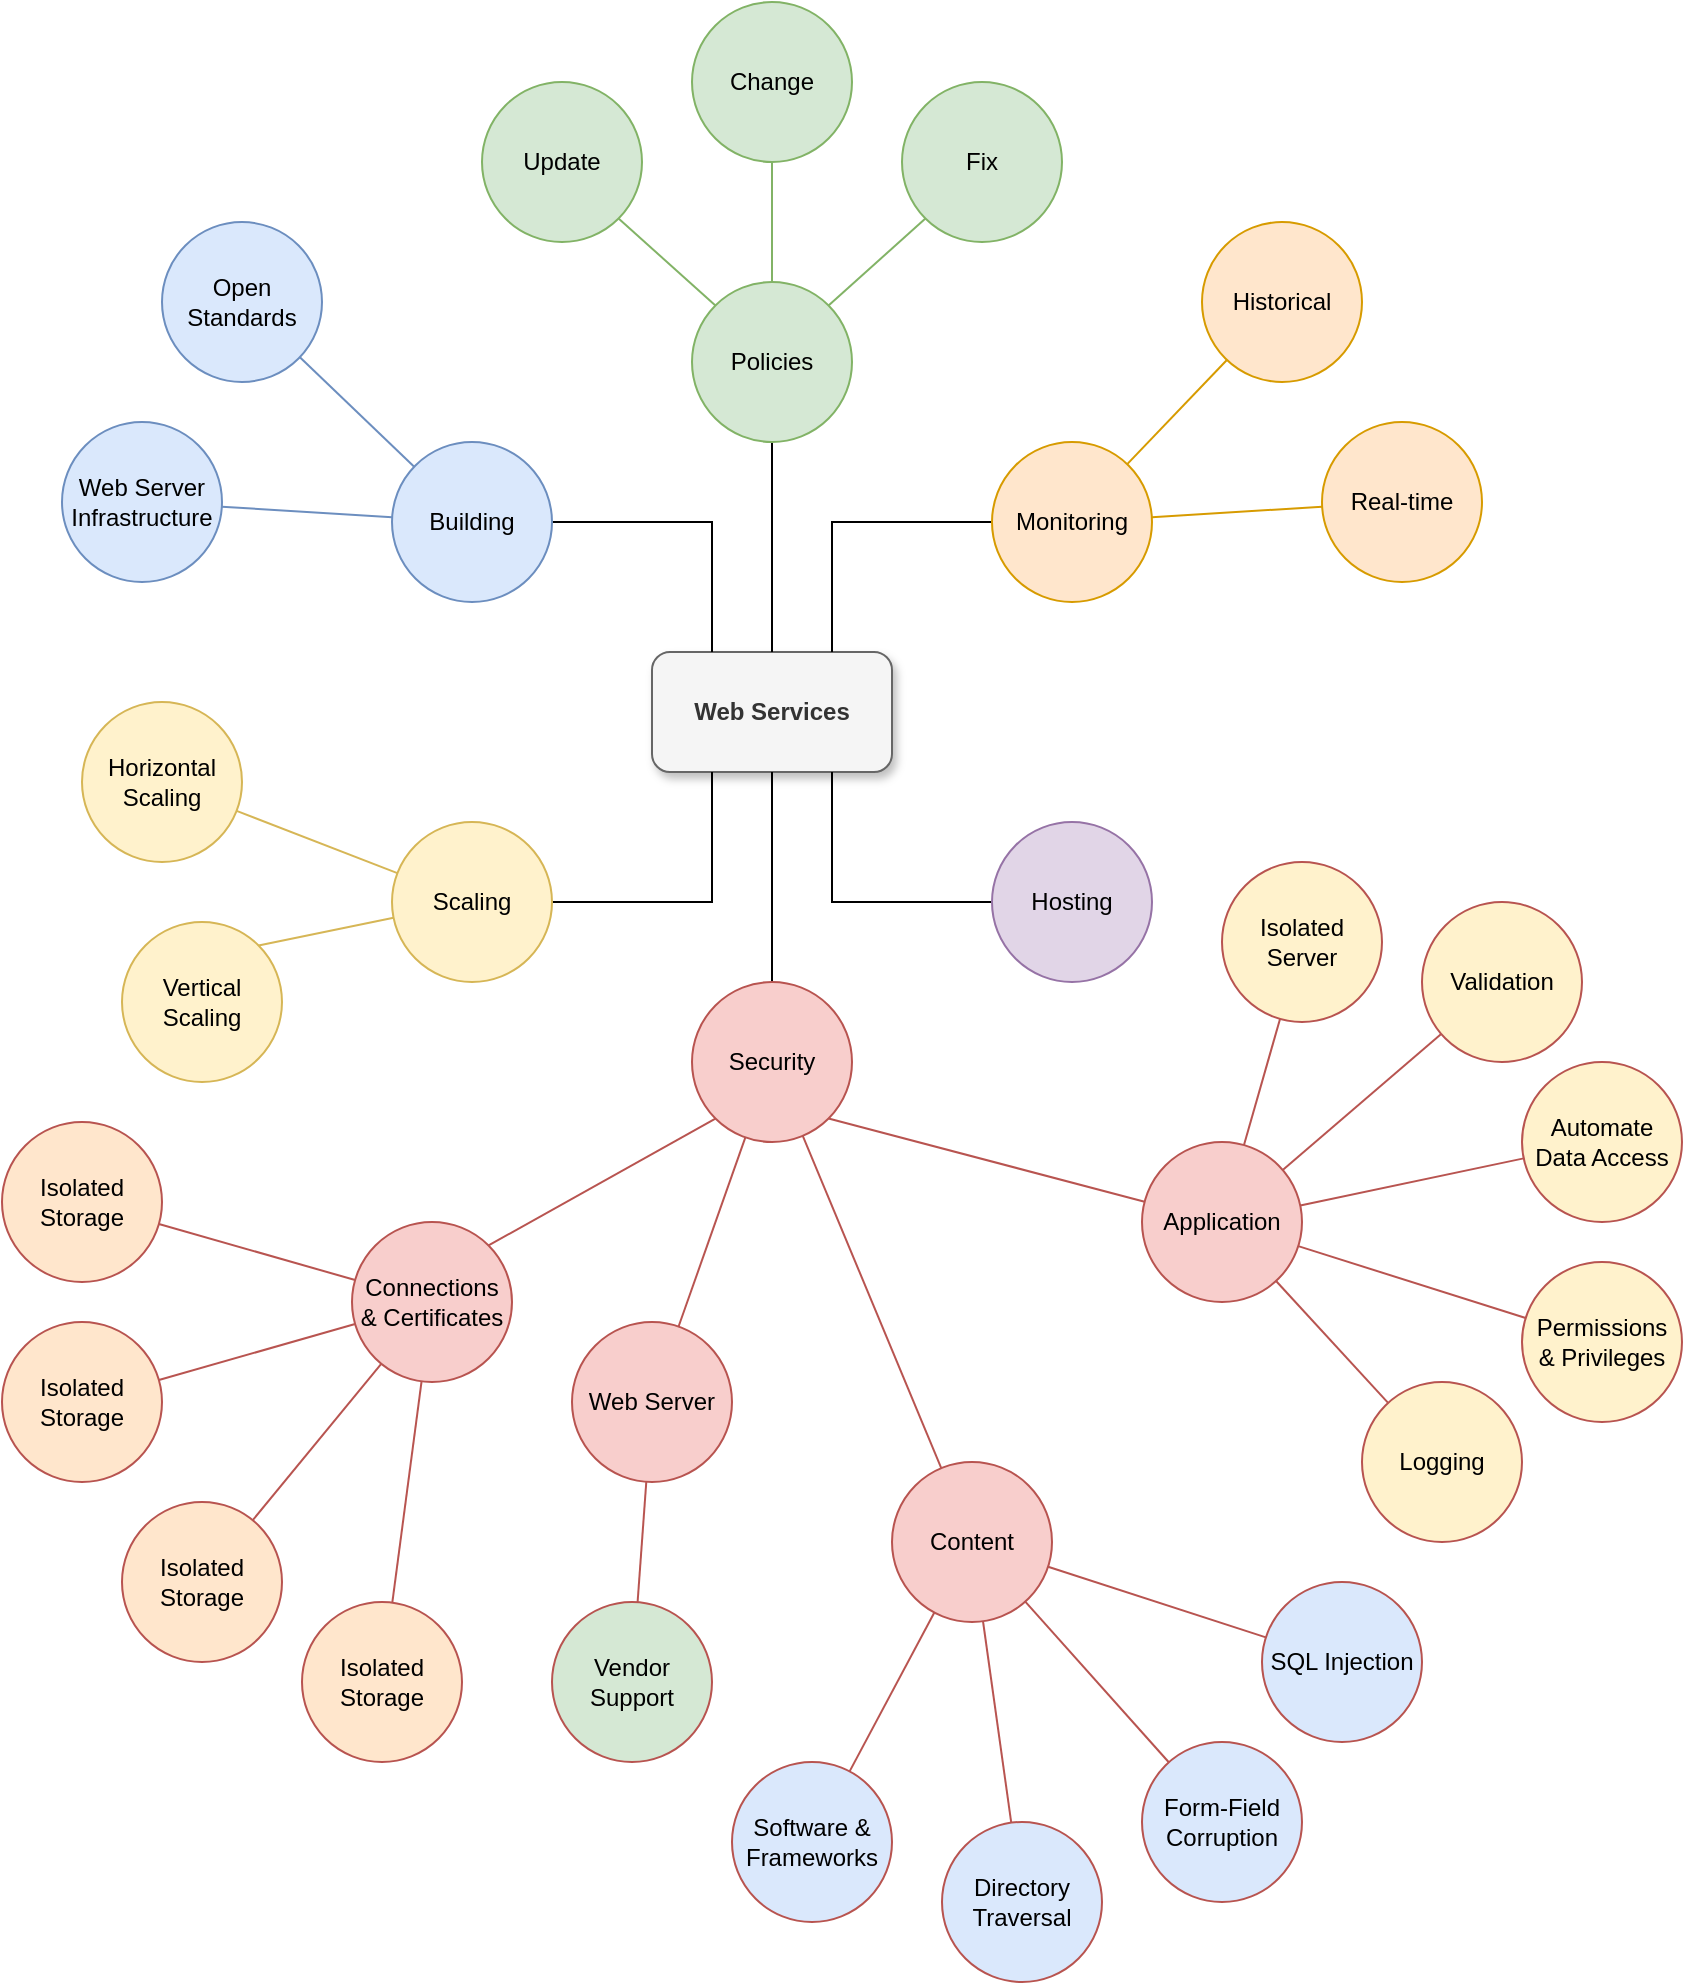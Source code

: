 <mxfile version="17.2.4" type="github">
  <diagram id="24S-3uZ9o3oFJGHXSIlB" name="Page-1">
    <mxGraphModel dx="1673" dy="1085" grid="1" gridSize="10" guides="1" tooltips="1" connect="1" arrows="1" fold="1" page="1" pageScale="1" pageWidth="850" pageHeight="1100" math="0" shadow="0">
      <root>
        <mxCell id="0" />
        <mxCell id="1" parent="0" />
        <mxCell id="C-41xfws82V7MeyMws4P-3" value="Web Services" style="rounded=1;whiteSpace=wrap;html=1;shadow=1;glass=0;sketch=0;fillColor=#f5f5f5;fontColor=#333333;strokeColor=#666666;fontStyle=1" parent="1" vertex="1">
          <mxGeometry x="365" y="415" width="120" height="60" as="geometry" />
        </mxCell>
        <mxCell id="RIXVrHPqZjZGEqXnlm6z-10" style="edgeStyle=orthogonalEdgeStyle;rounded=0;orthogonalLoop=1;jettySize=auto;html=1;entryX=0.25;entryY=0;entryDx=0;entryDy=0;endArrow=none;endFill=0;" parent="1" source="C-41xfws82V7MeyMws4P-4" target="C-41xfws82V7MeyMws4P-3" edge="1">
          <mxGeometry relative="1" as="geometry" />
        </mxCell>
        <mxCell id="C-41xfws82V7MeyMws4P-4" value="Building" style="ellipse;whiteSpace=wrap;html=1;aspect=fixed;fillColor=#dae8fc;strokeColor=#6c8ebf;" parent="1" vertex="1">
          <mxGeometry x="235" y="310" width="80" height="80" as="geometry" />
        </mxCell>
        <mxCell id="RIXVrHPqZjZGEqXnlm6z-11" style="edgeStyle=orthogonalEdgeStyle;rounded=0;orthogonalLoop=1;jettySize=auto;html=1;entryX=0.5;entryY=0;entryDx=0;entryDy=0;endArrow=none;endFill=0;" parent="1" source="RIXVrHPqZjZGEqXnlm6z-1" target="C-41xfws82V7MeyMws4P-3" edge="1">
          <mxGeometry relative="1" as="geometry" />
        </mxCell>
        <mxCell id="RIXVrHPqZjZGEqXnlm6z-1" value="Policies" style="ellipse;whiteSpace=wrap;html=1;aspect=fixed;fillColor=#d5e8d4;strokeColor=#82b366;" parent="1" vertex="1">
          <mxGeometry x="385" y="230" width="80" height="80" as="geometry" />
        </mxCell>
        <mxCell id="RIXVrHPqZjZGEqXnlm6z-12" style="edgeStyle=orthogonalEdgeStyle;rounded=0;orthogonalLoop=1;jettySize=auto;html=1;entryX=0.75;entryY=0;entryDx=0;entryDy=0;endArrow=none;endFill=0;" parent="1" source="RIXVrHPqZjZGEqXnlm6z-2" target="C-41xfws82V7MeyMws4P-3" edge="1">
          <mxGeometry relative="1" as="geometry" />
        </mxCell>
        <mxCell id="RIXVrHPqZjZGEqXnlm6z-2" value="Monitoring" style="ellipse;whiteSpace=wrap;html=1;aspect=fixed;fillColor=#ffe6cc;strokeColor=#d79b00;" parent="1" vertex="1">
          <mxGeometry x="535" y="310" width="80" height="80" as="geometry" />
        </mxCell>
        <mxCell id="RIXVrHPqZjZGEqXnlm6z-9" style="edgeStyle=orthogonalEdgeStyle;rounded=0;orthogonalLoop=1;jettySize=auto;html=1;entryX=0.25;entryY=1;entryDx=0;entryDy=0;endArrow=none;endFill=0;" parent="1" source="RIXVrHPqZjZGEqXnlm6z-3" target="C-41xfws82V7MeyMws4P-3" edge="1">
          <mxGeometry relative="1" as="geometry" />
        </mxCell>
        <mxCell id="RIXVrHPqZjZGEqXnlm6z-3" value="Scaling" style="ellipse;whiteSpace=wrap;html=1;aspect=fixed;fillColor=#fff2cc;strokeColor=#d6b656;" parent="1" vertex="1">
          <mxGeometry x="235" y="500" width="80" height="80" as="geometry" />
        </mxCell>
        <mxCell id="RIXVrHPqZjZGEqXnlm6z-8" style="edgeStyle=orthogonalEdgeStyle;rounded=0;orthogonalLoop=1;jettySize=auto;html=1;entryX=0.75;entryY=1;entryDx=0;entryDy=0;endArrow=none;endFill=0;" parent="1" source="RIXVrHPqZjZGEqXnlm6z-4" target="C-41xfws82V7MeyMws4P-3" edge="1">
          <mxGeometry relative="1" as="geometry" />
        </mxCell>
        <mxCell id="RIXVrHPqZjZGEqXnlm6z-4" value="Hosting" style="ellipse;whiteSpace=wrap;html=1;aspect=fixed;fillColor=#e1d5e7;strokeColor=#9673a6;" parent="1" vertex="1">
          <mxGeometry x="535" y="500" width="80" height="80" as="geometry" />
        </mxCell>
        <mxCell id="RIXVrHPqZjZGEqXnlm6z-7" style="edgeStyle=orthogonalEdgeStyle;rounded=0;orthogonalLoop=1;jettySize=auto;html=1;entryX=0.5;entryY=1;entryDx=0;entryDy=0;endArrow=none;endFill=0;" parent="1" source="RIXVrHPqZjZGEqXnlm6z-5" target="C-41xfws82V7MeyMws4P-3" edge="1">
          <mxGeometry relative="1" as="geometry" />
        </mxCell>
        <mxCell id="RIXVrHPqZjZGEqXnlm6z-5" value="Security" style="ellipse;whiteSpace=wrap;html=1;aspect=fixed;fillColor=#f8cecc;strokeColor=#B85450;" parent="1" vertex="1">
          <mxGeometry x="385" y="580" width="80" height="80" as="geometry" />
        </mxCell>
        <mxCell id="RIXVrHPqZjZGEqXnlm6z-19" style="edgeStyle=none;rounded=0;orthogonalLoop=1;jettySize=auto;html=1;exitX=0;exitY=1;exitDx=0;exitDy=0;entryX=1;entryY=0;entryDx=0;entryDy=0;endArrow=none;endFill=0;fillColor=#d5e8d4;strokeColor=#82b366;" parent="1" source="RIXVrHPqZjZGEqXnlm6z-14" target="RIXVrHPqZjZGEqXnlm6z-1" edge="1">
          <mxGeometry relative="1" as="geometry" />
        </mxCell>
        <mxCell id="RIXVrHPqZjZGEqXnlm6z-14" value="Fix" style="ellipse;whiteSpace=wrap;html=1;aspect=fixed;fillColor=#d5e8d4;strokeColor=#82b366;" parent="1" vertex="1">
          <mxGeometry x="490" y="130" width="80" height="80" as="geometry" />
        </mxCell>
        <mxCell id="RIXVrHPqZjZGEqXnlm6z-20" style="edgeStyle=none;rounded=0;orthogonalLoop=1;jettySize=auto;html=1;entryX=0.5;entryY=0;entryDx=0;entryDy=0;endArrow=none;endFill=0;fillColor=#d5e8d4;strokeColor=#82b366;" parent="1" source="RIXVrHPqZjZGEqXnlm6z-15" target="RIXVrHPqZjZGEqXnlm6z-1" edge="1">
          <mxGeometry relative="1" as="geometry" />
        </mxCell>
        <mxCell id="RIXVrHPqZjZGEqXnlm6z-15" value="Change" style="ellipse;whiteSpace=wrap;html=1;aspect=fixed;fillColor=#d5e8d4;strokeColor=#82b366;" parent="1" vertex="1">
          <mxGeometry x="385" y="90" width="80" height="80" as="geometry" />
        </mxCell>
        <mxCell id="RIXVrHPqZjZGEqXnlm6z-18" style="rounded=0;orthogonalLoop=1;jettySize=auto;html=1;exitX=1;exitY=1;exitDx=0;exitDy=0;entryX=0;entryY=0;entryDx=0;entryDy=0;endArrow=none;endFill=0;fillColor=#d5e8d4;strokeColor=#82b366;" parent="1" source="RIXVrHPqZjZGEqXnlm6z-16" target="RIXVrHPqZjZGEqXnlm6z-1" edge="1">
          <mxGeometry relative="1" as="geometry" />
        </mxCell>
        <mxCell id="RIXVrHPqZjZGEqXnlm6z-16" value="Update" style="ellipse;whiteSpace=wrap;html=1;aspect=fixed;fillColor=#d5e8d4;strokeColor=#82b366;" parent="1" vertex="1">
          <mxGeometry x="280" y="130" width="80" height="80" as="geometry" />
        </mxCell>
        <mxCell id="RIXVrHPqZjZGEqXnlm6z-45" style="edgeStyle=none;rounded=0;orthogonalLoop=1;jettySize=auto;html=1;endArrow=none;endFill=0;fillColor=#dae8fc;strokeColor=#6c8ebf;" parent="1" source="RIXVrHPqZjZGEqXnlm6z-21" target="C-41xfws82V7MeyMws4P-4" edge="1">
          <mxGeometry relative="1" as="geometry" />
        </mxCell>
        <mxCell id="RIXVrHPqZjZGEqXnlm6z-21" value="Open Standards" style="ellipse;whiteSpace=wrap;html=1;aspect=fixed;fillColor=#dae8fc;strokeColor=#6c8ebf;" parent="1" vertex="1">
          <mxGeometry x="120" y="200" width="80" height="80" as="geometry" />
        </mxCell>
        <mxCell id="RIXVrHPqZjZGEqXnlm6z-46" style="edgeStyle=none;rounded=0;orthogonalLoop=1;jettySize=auto;html=1;endArrow=none;endFill=0;fillColor=#dae8fc;strokeColor=#6c8ebf;" parent="1" source="RIXVrHPqZjZGEqXnlm6z-22" target="C-41xfws82V7MeyMws4P-4" edge="1">
          <mxGeometry relative="1" as="geometry" />
        </mxCell>
        <mxCell id="RIXVrHPqZjZGEqXnlm6z-22" value="Web Server Infrastructure" style="ellipse;whiteSpace=wrap;html=1;aspect=fixed;fillColor=#dae8fc;strokeColor=#6c8ebf;" parent="1" vertex="1">
          <mxGeometry x="70" y="300" width="80" height="80" as="geometry" />
        </mxCell>
        <mxCell id="RIXVrHPqZjZGEqXnlm6z-33" style="edgeStyle=none;rounded=0;orthogonalLoop=1;jettySize=auto;html=1;exitX=1;exitY=0;exitDx=0;exitDy=0;entryX=0;entryY=1;entryDx=0;entryDy=0;endArrow=none;endFill=0;fillColor=#f8cecc;strokeColor=#B85450;" parent="1" source="RIXVrHPqZjZGEqXnlm6z-27" target="RIXVrHPqZjZGEqXnlm6z-5" edge="1">
          <mxGeometry relative="1" as="geometry" />
        </mxCell>
        <mxCell id="RIXVrHPqZjZGEqXnlm6z-27" value="Connections &amp;amp; Certificates" style="ellipse;whiteSpace=wrap;html=1;aspect=fixed;fillColor=#f8cecc;strokeColor=#B85450;" parent="1" vertex="1">
          <mxGeometry x="215" y="700" width="80" height="80" as="geometry" />
        </mxCell>
        <mxCell id="RIXVrHPqZjZGEqXnlm6z-34" style="edgeStyle=none;rounded=0;orthogonalLoop=1;jettySize=auto;html=1;endArrow=none;endFill=0;fillColor=#f8cecc;strokeColor=#B85450;" parent="1" source="RIXVrHPqZjZGEqXnlm6z-30" target="RIXVrHPqZjZGEqXnlm6z-5" edge="1">
          <mxGeometry relative="1" as="geometry" />
        </mxCell>
        <mxCell id="RIXVrHPqZjZGEqXnlm6z-30" value="Web Server" style="ellipse;whiteSpace=wrap;html=1;aspect=fixed;fillColor=#f8cecc;strokeColor=#B85450;" parent="1" vertex="1">
          <mxGeometry x="325" y="750" width="80" height="80" as="geometry" />
        </mxCell>
        <mxCell id="RIXVrHPqZjZGEqXnlm6z-35" style="edgeStyle=none;rounded=0;orthogonalLoop=1;jettySize=auto;html=1;endArrow=none;endFill=0;fillColor=#f8cecc;strokeColor=#B85450;" parent="1" source="RIXVrHPqZjZGEqXnlm6z-31" target="RIXVrHPqZjZGEqXnlm6z-5" edge="1">
          <mxGeometry relative="1" as="geometry" />
        </mxCell>
        <mxCell id="RIXVrHPqZjZGEqXnlm6z-31" value="Content" style="ellipse;whiteSpace=wrap;html=1;aspect=fixed;fillColor=#f8cecc;strokeColor=#B85450;" parent="1" vertex="1">
          <mxGeometry x="485" y="820" width="80" height="80" as="geometry" />
        </mxCell>
        <mxCell id="RIXVrHPqZjZGEqXnlm6z-36" style="edgeStyle=none;rounded=0;orthogonalLoop=1;jettySize=auto;html=1;entryX=1;entryY=1;entryDx=0;entryDy=0;endArrow=none;endFill=0;fillColor=#f8cecc;strokeColor=#B85450;" parent="1" source="RIXVrHPqZjZGEqXnlm6z-32" target="RIXVrHPqZjZGEqXnlm6z-5" edge="1">
          <mxGeometry relative="1" as="geometry" />
        </mxCell>
        <mxCell id="RIXVrHPqZjZGEqXnlm6z-32" value="Application" style="ellipse;whiteSpace=wrap;html=1;aspect=fixed;fillColor=#f8cecc;strokeColor=#B85450;" parent="1" vertex="1">
          <mxGeometry x="610" y="660" width="80" height="80" as="geometry" />
        </mxCell>
        <mxCell id="RIXVrHPqZjZGEqXnlm6z-44" style="edgeStyle=none;rounded=0;orthogonalLoop=1;jettySize=auto;html=1;endArrow=none;endFill=0;fillColor=#ffe6cc;strokeColor=#d79b00;" parent="1" source="RIXVrHPqZjZGEqXnlm6z-37" target="RIXVrHPqZjZGEqXnlm6z-2" edge="1">
          <mxGeometry relative="1" as="geometry" />
        </mxCell>
        <mxCell id="RIXVrHPqZjZGEqXnlm6z-37" value="Historical" style="ellipse;whiteSpace=wrap;html=1;aspect=fixed;fillColor=#ffe6cc;strokeColor=#d79b00;" parent="1" vertex="1">
          <mxGeometry x="640" y="200" width="80" height="80" as="geometry" />
        </mxCell>
        <mxCell id="RIXVrHPqZjZGEqXnlm6z-43" style="edgeStyle=none;rounded=0;orthogonalLoop=1;jettySize=auto;html=1;endArrow=none;endFill=0;fillColor=#ffe6cc;strokeColor=#d79b00;" parent="1" source="RIXVrHPqZjZGEqXnlm6z-38" target="RIXVrHPqZjZGEqXnlm6z-2" edge="1">
          <mxGeometry relative="1" as="geometry" />
        </mxCell>
        <mxCell id="RIXVrHPqZjZGEqXnlm6z-38" value="Real-time" style="ellipse;whiteSpace=wrap;html=1;aspect=fixed;fillColor=#ffe6cc;strokeColor=#d79b00;" parent="1" vertex="1">
          <mxGeometry x="700" y="300" width="80" height="80" as="geometry" />
        </mxCell>
        <mxCell id="RIXVrHPqZjZGEqXnlm6z-41" style="edgeStyle=none;rounded=0;orthogonalLoop=1;jettySize=auto;html=1;endArrow=none;endFill=0;fillColor=#fff2cc;strokeColor=#d6b656;" parent="1" source="RIXVrHPqZjZGEqXnlm6z-39" target="RIXVrHPqZjZGEqXnlm6z-3" edge="1">
          <mxGeometry relative="1" as="geometry" />
        </mxCell>
        <mxCell id="RIXVrHPqZjZGEqXnlm6z-39" value="Horizontal Scaling" style="ellipse;whiteSpace=wrap;html=1;aspect=fixed;fillColor=#fff2cc;strokeColor=#d6b656;" parent="1" vertex="1">
          <mxGeometry x="80" y="440" width="80" height="80" as="geometry" />
        </mxCell>
        <mxCell id="RIXVrHPqZjZGEqXnlm6z-42" style="edgeStyle=none;rounded=0;orthogonalLoop=1;jettySize=auto;html=1;exitX=1;exitY=0;exitDx=0;exitDy=0;endArrow=none;endFill=0;fillColor=#fff2cc;strokeColor=#d6b656;" parent="1" source="RIXVrHPqZjZGEqXnlm6z-40" target="RIXVrHPqZjZGEqXnlm6z-3" edge="1">
          <mxGeometry relative="1" as="geometry" />
        </mxCell>
        <mxCell id="RIXVrHPqZjZGEqXnlm6z-40" value="Vertical Scaling" style="ellipse;whiteSpace=wrap;html=1;aspect=fixed;fillColor=#fff2cc;strokeColor=#d6b656;" parent="1" vertex="1">
          <mxGeometry x="100" y="550" width="80" height="80" as="geometry" />
        </mxCell>
        <mxCell id="yy4eT_4TmovEYwxp9Cs3-17" style="edgeStyle=none;rounded=0;orthogonalLoop=1;jettySize=auto;html=1;endArrow=none;endFill=0;fillColor=#f8cecc;strokeColor=#B85450;" edge="1" parent="1" source="yy4eT_4TmovEYwxp9Cs3-1" target="RIXVrHPqZjZGEqXnlm6z-27">
          <mxGeometry relative="1" as="geometry" />
        </mxCell>
        <mxCell id="yy4eT_4TmovEYwxp9Cs3-1" value="Isolated Storage" style="ellipse;whiteSpace=wrap;html=1;aspect=fixed;fillColor=#ffe6cc;strokeColor=#B85450;" vertex="1" parent="1">
          <mxGeometry x="40" y="750" width="80" height="80" as="geometry" />
        </mxCell>
        <mxCell id="yy4eT_4TmovEYwxp9Cs3-18" style="edgeStyle=none;rounded=0;orthogonalLoop=1;jettySize=auto;html=1;endArrow=none;endFill=0;fillColor=#f8cecc;strokeColor=#B85450;" edge="1" parent="1" source="yy4eT_4TmovEYwxp9Cs3-2" target="RIXVrHPqZjZGEqXnlm6z-27">
          <mxGeometry relative="1" as="geometry" />
        </mxCell>
        <mxCell id="yy4eT_4TmovEYwxp9Cs3-2" value="Isolated Storage" style="ellipse;whiteSpace=wrap;html=1;aspect=fixed;fillColor=#ffe6cc;strokeColor=#B85450;" vertex="1" parent="1">
          <mxGeometry x="100" y="840" width="80" height="80" as="geometry" />
        </mxCell>
        <mxCell id="yy4eT_4TmovEYwxp9Cs3-16" style="rounded=0;orthogonalLoop=1;jettySize=auto;html=1;endArrow=none;endFill=0;fillColor=#f8cecc;strokeColor=#B85450;" edge="1" parent="1" source="yy4eT_4TmovEYwxp9Cs3-3" target="RIXVrHPqZjZGEqXnlm6z-27">
          <mxGeometry relative="1" as="geometry" />
        </mxCell>
        <mxCell id="yy4eT_4TmovEYwxp9Cs3-3" value="Isolated Storage" style="ellipse;whiteSpace=wrap;html=1;aspect=fixed;fillColor=#ffe6cc;strokeColor=#B85450;" vertex="1" parent="1">
          <mxGeometry x="40" y="650" width="80" height="80" as="geometry" />
        </mxCell>
        <mxCell id="yy4eT_4TmovEYwxp9Cs3-19" style="edgeStyle=none;rounded=0;orthogonalLoop=1;jettySize=auto;html=1;endArrow=none;endFill=0;fillColor=#f8cecc;strokeColor=#B85450;" edge="1" parent="1" source="yy4eT_4TmovEYwxp9Cs3-4" target="RIXVrHPqZjZGEqXnlm6z-27">
          <mxGeometry relative="1" as="geometry" />
        </mxCell>
        <mxCell id="yy4eT_4TmovEYwxp9Cs3-4" value="Isolated Storage" style="ellipse;whiteSpace=wrap;html=1;aspect=fixed;fillColor=#ffe6cc;strokeColor=#B85450;" vertex="1" parent="1">
          <mxGeometry x="190" y="890" width="80" height="80" as="geometry" />
        </mxCell>
        <mxCell id="yy4eT_4TmovEYwxp9Cs3-20" style="edgeStyle=none;rounded=0;orthogonalLoop=1;jettySize=auto;html=1;endArrow=none;endFill=0;fillColor=#f8cecc;strokeColor=#B85450;" edge="1" parent="1" source="yy4eT_4TmovEYwxp9Cs3-6" target="RIXVrHPqZjZGEqXnlm6z-30">
          <mxGeometry relative="1" as="geometry" />
        </mxCell>
        <mxCell id="yy4eT_4TmovEYwxp9Cs3-6" value="Vendor Support" style="ellipse;whiteSpace=wrap;html=1;aspect=fixed;fillColor=#d5e8d4;strokeColor=#B85450;" vertex="1" parent="1">
          <mxGeometry x="315" y="890" width="80" height="80" as="geometry" />
        </mxCell>
        <mxCell id="yy4eT_4TmovEYwxp9Cs3-21" style="edgeStyle=none;rounded=0;orthogonalLoop=1;jettySize=auto;html=1;endArrow=none;endFill=0;fillColor=#f8cecc;strokeColor=#B85450;" edge="1" parent="1" source="yy4eT_4TmovEYwxp9Cs3-7" target="RIXVrHPqZjZGEqXnlm6z-31">
          <mxGeometry relative="1" as="geometry" />
        </mxCell>
        <mxCell id="yy4eT_4TmovEYwxp9Cs3-7" value="Software &amp;amp; Frameworks" style="ellipse;whiteSpace=wrap;html=1;aspect=fixed;fillColor=#dae8fc;strokeColor=#B85450;" vertex="1" parent="1">
          <mxGeometry x="405" y="970" width="80" height="80" as="geometry" />
        </mxCell>
        <mxCell id="yy4eT_4TmovEYwxp9Cs3-22" style="edgeStyle=none;rounded=0;orthogonalLoop=1;jettySize=auto;html=1;endArrow=none;endFill=0;fillColor=#f8cecc;strokeColor=#B85450;" edge="1" parent="1" source="yy4eT_4TmovEYwxp9Cs3-8" target="RIXVrHPqZjZGEqXnlm6z-31">
          <mxGeometry relative="1" as="geometry" />
        </mxCell>
        <mxCell id="yy4eT_4TmovEYwxp9Cs3-8" value="Directory Traversal" style="ellipse;whiteSpace=wrap;html=1;aspect=fixed;fillColor=#dae8fc;strokeColor=#B85450;" vertex="1" parent="1">
          <mxGeometry x="510" y="1000" width="80" height="80" as="geometry" />
        </mxCell>
        <mxCell id="yy4eT_4TmovEYwxp9Cs3-23" style="edgeStyle=none;rounded=0;orthogonalLoop=1;jettySize=auto;html=1;endArrow=none;endFill=0;fillColor=#f8cecc;strokeColor=#B85450;" edge="1" parent="1" source="yy4eT_4TmovEYwxp9Cs3-9" target="RIXVrHPqZjZGEqXnlm6z-31">
          <mxGeometry relative="1" as="geometry" />
        </mxCell>
        <mxCell id="yy4eT_4TmovEYwxp9Cs3-9" value="Form-Field Corruption" style="ellipse;whiteSpace=wrap;html=1;aspect=fixed;fillColor=#dae8fc;strokeColor=#B85450;" vertex="1" parent="1">
          <mxGeometry x="610" y="960" width="80" height="80" as="geometry" />
        </mxCell>
        <mxCell id="yy4eT_4TmovEYwxp9Cs3-24" style="edgeStyle=none;rounded=0;orthogonalLoop=1;jettySize=auto;html=1;endArrow=none;endFill=0;fillColor=#f8cecc;strokeColor=#B85450;" edge="1" parent="1" source="yy4eT_4TmovEYwxp9Cs3-10" target="RIXVrHPqZjZGEqXnlm6z-31">
          <mxGeometry relative="1" as="geometry" />
        </mxCell>
        <mxCell id="yy4eT_4TmovEYwxp9Cs3-10" value="SQL Injection" style="ellipse;whiteSpace=wrap;html=1;aspect=fixed;fillColor=#dae8fc;strokeColor=#B85450;" vertex="1" parent="1">
          <mxGeometry x="670" y="880" width="80" height="80" as="geometry" />
        </mxCell>
        <mxCell id="yy4eT_4TmovEYwxp9Cs3-25" style="edgeStyle=none;rounded=0;orthogonalLoop=1;jettySize=auto;html=1;endArrow=none;endFill=0;fillColor=#f8cecc;strokeColor=#B85450;" edge="1" parent="1" source="yy4eT_4TmovEYwxp9Cs3-12" target="RIXVrHPqZjZGEqXnlm6z-32">
          <mxGeometry relative="1" as="geometry" />
        </mxCell>
        <mxCell id="yy4eT_4TmovEYwxp9Cs3-12" value="Permissions &lt;br&gt;&amp;amp; Privileges" style="ellipse;whiteSpace=wrap;html=1;aspect=fixed;fillColor=#fff2cc;strokeColor=#B85450;" vertex="1" parent="1">
          <mxGeometry x="800" y="720" width="80" height="80" as="geometry" />
        </mxCell>
        <mxCell id="yy4eT_4TmovEYwxp9Cs3-26" style="edgeStyle=none;rounded=0;orthogonalLoop=1;jettySize=auto;html=1;endArrow=none;endFill=0;fillColor=#f8cecc;strokeColor=#B85450;" edge="1" parent="1" source="yy4eT_4TmovEYwxp9Cs3-13" target="RIXVrHPqZjZGEqXnlm6z-32">
          <mxGeometry relative="1" as="geometry" />
        </mxCell>
        <mxCell id="yy4eT_4TmovEYwxp9Cs3-13" value="Automate Data Access" style="ellipse;whiteSpace=wrap;html=1;aspect=fixed;fillColor=#fff2cc;strokeColor=#B85450;" vertex="1" parent="1">
          <mxGeometry x="800" y="620" width="80" height="80" as="geometry" />
        </mxCell>
        <mxCell id="yy4eT_4TmovEYwxp9Cs3-27" style="edgeStyle=none;rounded=0;orthogonalLoop=1;jettySize=auto;html=1;endArrow=none;endFill=0;fillColor=#f8cecc;strokeColor=#B85450;" edge="1" parent="1" source="yy4eT_4TmovEYwxp9Cs3-14" target="RIXVrHPqZjZGEqXnlm6z-32">
          <mxGeometry relative="1" as="geometry" />
        </mxCell>
        <mxCell id="yy4eT_4TmovEYwxp9Cs3-14" value="Validation" style="ellipse;whiteSpace=wrap;html=1;aspect=fixed;fillColor=#fff2cc;strokeColor=#B85450;" vertex="1" parent="1">
          <mxGeometry x="750" y="540" width="80" height="80" as="geometry" />
        </mxCell>
        <mxCell id="yy4eT_4TmovEYwxp9Cs3-28" style="edgeStyle=none;rounded=0;orthogonalLoop=1;jettySize=auto;html=1;endArrow=none;endFill=0;fillColor=#f8cecc;strokeColor=#B85450;" edge="1" parent="1" source="yy4eT_4TmovEYwxp9Cs3-15" target="RIXVrHPqZjZGEqXnlm6z-32">
          <mxGeometry relative="1" as="geometry" />
        </mxCell>
        <mxCell id="yy4eT_4TmovEYwxp9Cs3-15" value="Isolated Server" style="ellipse;whiteSpace=wrap;html=1;aspect=fixed;fillColor=#fff2cc;strokeColor=#B85450;" vertex="1" parent="1">
          <mxGeometry x="650" y="520" width="80" height="80" as="geometry" />
        </mxCell>
        <mxCell id="yy4eT_4TmovEYwxp9Cs3-30" style="edgeStyle=none;rounded=0;orthogonalLoop=1;jettySize=auto;html=1;endArrow=none;endFill=0;strokeColor=#B85450;" edge="1" parent="1" source="yy4eT_4TmovEYwxp9Cs3-29" target="RIXVrHPqZjZGEqXnlm6z-32">
          <mxGeometry relative="1" as="geometry" />
        </mxCell>
        <mxCell id="yy4eT_4TmovEYwxp9Cs3-29" value="Logging" style="ellipse;whiteSpace=wrap;html=1;aspect=fixed;fillColor=#fff2cc;strokeColor=#B85450;" vertex="1" parent="1">
          <mxGeometry x="720" y="780" width="80" height="80" as="geometry" />
        </mxCell>
      </root>
    </mxGraphModel>
  </diagram>
</mxfile>
